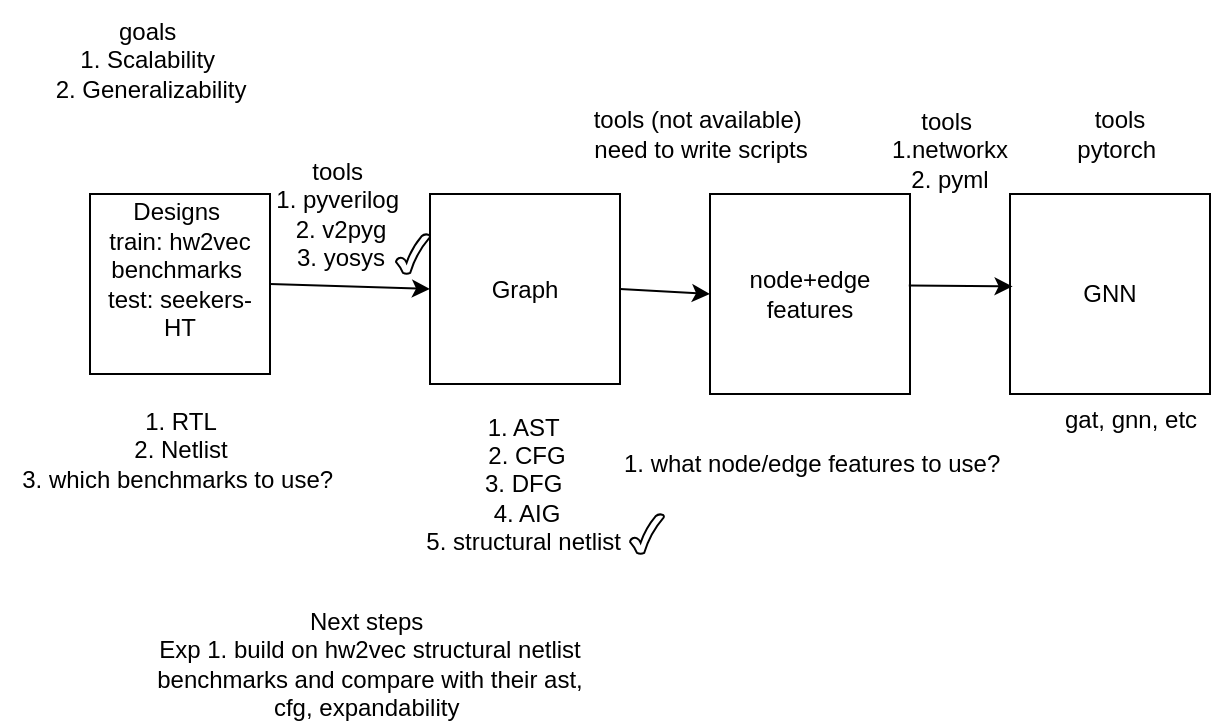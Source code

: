 <mxfile version="27.2.0">
  <diagram name="Page-1" id="5_mvXbcbzE75RgFcdfv_">
    <mxGraphModel dx="973" dy="499" grid="1" gridSize="10" guides="1" tooltips="1" connect="1" arrows="1" fold="1" page="1" pageScale="1" pageWidth="850" pageHeight="1100" math="0" shadow="0">
      <root>
        <mxCell id="0" />
        <mxCell id="1" parent="0" />
        <mxCell id="m1G97LiRdgHCtMjf50VV-1" value="Designs&amp;nbsp;&lt;div&gt;train: hw2vec benchmarks&amp;nbsp;&lt;/div&gt;&lt;div&gt;test: seekers-HT&lt;br&gt;&lt;div&gt;&lt;br&gt;&lt;/div&gt;&lt;/div&gt;" style="whiteSpace=wrap;html=1;aspect=fixed;" vertex="1" parent="1">
          <mxGeometry x="90" y="220" width="90" height="90" as="geometry" />
        </mxCell>
        <mxCell id="m1G97LiRdgHCtMjf50VV-2" value="Graph" style="whiteSpace=wrap;html=1;aspect=fixed;" vertex="1" parent="1">
          <mxGeometry x="260" y="220" width="95" height="95" as="geometry" />
        </mxCell>
        <mxCell id="m1G97LiRdgHCtMjf50VV-3" value="node+edge features" style="whiteSpace=wrap;html=1;aspect=fixed;" vertex="1" parent="1">
          <mxGeometry x="400" y="220" width="100" height="100" as="geometry" />
        </mxCell>
        <mxCell id="m1G97LiRdgHCtMjf50VV-4" value="GNN" style="whiteSpace=wrap;html=1;aspect=fixed;" vertex="1" parent="1">
          <mxGeometry x="550" y="220" width="100" height="100" as="geometry" />
        </mxCell>
        <mxCell id="m1G97LiRdgHCtMjf50VV-5" value="" style="endArrow=classic;html=1;rounded=0;exitX=1;exitY=0.5;exitDx=0;exitDy=0;entryX=0;entryY=0.5;entryDx=0;entryDy=0;" edge="1" parent="1" source="m1G97LiRdgHCtMjf50VV-1" target="m1G97LiRdgHCtMjf50VV-2">
          <mxGeometry width="50" height="50" relative="1" as="geometry">
            <mxPoint x="400" y="460" as="sourcePoint" />
            <mxPoint x="450" y="410" as="targetPoint" />
          </mxGeometry>
        </mxCell>
        <mxCell id="m1G97LiRdgHCtMjf50VV-6" value="" style="endArrow=classic;html=1;rounded=0;exitX=1;exitY=0.5;exitDx=0;exitDy=0;entryX=0;entryY=0.5;entryDx=0;entryDy=0;" edge="1" parent="1" source="m1G97LiRdgHCtMjf50VV-2" target="m1G97LiRdgHCtMjf50VV-3">
          <mxGeometry width="50" height="50" relative="1" as="geometry">
            <mxPoint x="310" y="390" as="sourcePoint" />
            <mxPoint x="360" y="340" as="targetPoint" />
          </mxGeometry>
        </mxCell>
        <mxCell id="m1G97LiRdgHCtMjf50VV-7" value="" style="endArrow=classic;html=1;rounded=0;exitX=0.994;exitY=0.458;exitDx=0;exitDy=0;exitPerimeter=0;entryX=0.013;entryY=0.462;entryDx=0;entryDy=0;entryPerimeter=0;" edge="1" parent="1" source="m1G97LiRdgHCtMjf50VV-3" target="m1G97LiRdgHCtMjf50VV-4">
          <mxGeometry width="50" height="50" relative="1" as="geometry">
            <mxPoint x="560" y="290" as="sourcePoint" />
            <mxPoint x="610" y="240" as="targetPoint" />
          </mxGeometry>
        </mxCell>
        <mxCell id="m1G97LiRdgHCtMjf50VV-8" value="1. RTL&lt;div&gt;2. Netlist&lt;/div&gt;&lt;div&gt;3. which benchmarks to use?&amp;nbsp;&lt;/div&gt;&lt;div&gt;&lt;br&gt;&lt;/div&gt;" style="text;html=1;align=center;verticalAlign=middle;resizable=0;points=[];autosize=1;strokeColor=none;fillColor=none;" vertex="1" parent="1">
          <mxGeometry x="45" y="320" width="180" height="70" as="geometry" />
        </mxCell>
        <mxCell id="m1G97LiRdgHCtMjf50VV-9" value="1. AST&amp;nbsp;&lt;div&gt;2. CFG&lt;/div&gt;&lt;div&gt;3. DFG&amp;nbsp;&lt;/div&gt;&lt;div&gt;4. AIG&lt;/div&gt;&lt;div&gt;5. structural netlist&amp;nbsp;&lt;/div&gt;" style="text;html=1;align=center;verticalAlign=middle;resizable=0;points=[];autosize=1;strokeColor=none;fillColor=none;" vertex="1" parent="1">
          <mxGeometry x="247.5" y="320" width="120" height="90" as="geometry" />
        </mxCell>
        <mxCell id="m1G97LiRdgHCtMjf50VV-10" value="1. what node/edge features to use?&amp;nbsp;&amp;nbsp;" style="text;html=1;align=left;verticalAlign=middle;resizable=0;points=[];autosize=1;strokeColor=none;fillColor=none;" vertex="1" parent="1">
          <mxGeometry x="355" y="340" width="220" height="30" as="geometry" />
        </mxCell>
        <mxCell id="m1G97LiRdgHCtMjf50VV-11" value="gat, gnn, etc" style="text;html=1;align=center;verticalAlign=middle;resizable=0;points=[];autosize=1;strokeColor=none;fillColor=none;" vertex="1" parent="1">
          <mxGeometry x="565" y="318" width="90" height="30" as="geometry" />
        </mxCell>
        <mxCell id="m1G97LiRdgHCtMjf50VV-12" value="goals&amp;nbsp;&lt;div&gt;1. Scalability&amp;nbsp;&lt;/div&gt;&lt;div&gt;2.&amp;nbsp;Generalizability&lt;/div&gt;" style="text;html=1;align=center;verticalAlign=middle;resizable=0;points=[];autosize=1;strokeColor=none;fillColor=none;" vertex="1" parent="1">
          <mxGeometry x="60" y="123" width="120" height="60" as="geometry" />
        </mxCell>
        <mxCell id="m1G97LiRdgHCtMjf50VV-13" value="&lt;div&gt;tools&amp;nbsp;&lt;/div&gt;1. pyverilog&amp;nbsp;&lt;div&gt;2. v2pyg&lt;/div&gt;&lt;div&gt;3. yosys&lt;/div&gt;" style="text;html=1;align=center;verticalAlign=middle;resizable=0;points=[];autosize=1;strokeColor=none;fillColor=none;" vertex="1" parent="1">
          <mxGeometry x="170" y="195" width="90" height="70" as="geometry" />
        </mxCell>
        <mxCell id="m1G97LiRdgHCtMjf50VV-14" value="tools (not available)&amp;nbsp;&lt;div&gt;need to write scripts&lt;/div&gt;" style="text;html=1;align=center;verticalAlign=middle;resizable=0;points=[];autosize=1;strokeColor=none;fillColor=none;" vertex="1" parent="1">
          <mxGeometry x="330" y="170" width="130" height="40" as="geometry" />
        </mxCell>
        <mxCell id="m1G97LiRdgHCtMjf50VV-16" value="tools&amp;nbsp;&lt;div&gt;1.networkx&lt;/div&gt;&lt;div&gt;2. pyml&lt;/div&gt;" style="text;html=1;align=center;verticalAlign=middle;whiteSpace=wrap;rounded=0;" vertex="1" parent="1">
          <mxGeometry x="490" y="183" width="60" height="30" as="geometry" />
        </mxCell>
        <mxCell id="m1G97LiRdgHCtMjf50VV-18" value="&lt;div&gt;tools&lt;/div&gt;pytorch&amp;nbsp;" style="text;html=1;align=center;verticalAlign=middle;whiteSpace=wrap;rounded=0;" vertex="1" parent="1">
          <mxGeometry x="575" y="175" width="60" height="30" as="geometry" />
        </mxCell>
        <mxCell id="m1G97LiRdgHCtMjf50VV-20" value="Next steps&amp;nbsp;&lt;div&gt;Exp 1. build on hw2vec structural netlist benchmarks and compare with their ast, cfg, expandability&amp;nbsp;&lt;/div&gt;" style="text;html=1;align=center;verticalAlign=middle;whiteSpace=wrap;rounded=0;" vertex="1" parent="1">
          <mxGeometry x="120" y="430" width="220" height="50" as="geometry" />
        </mxCell>
        <mxCell id="m1G97LiRdgHCtMjf50VV-21" value="" style="verticalLabelPosition=bottom;verticalAlign=top;html=1;shape=mxgraph.basic.tick" vertex="1" parent="1">
          <mxGeometry x="243" y="240" width="17" height="20" as="geometry" />
        </mxCell>
        <mxCell id="m1G97LiRdgHCtMjf50VV-22" value="" style="verticalLabelPosition=bottom;verticalAlign=top;html=1;shape=mxgraph.basic.tick" vertex="1" parent="1">
          <mxGeometry x="360" y="380" width="17" height="20" as="geometry" />
        </mxCell>
      </root>
    </mxGraphModel>
  </diagram>
</mxfile>
